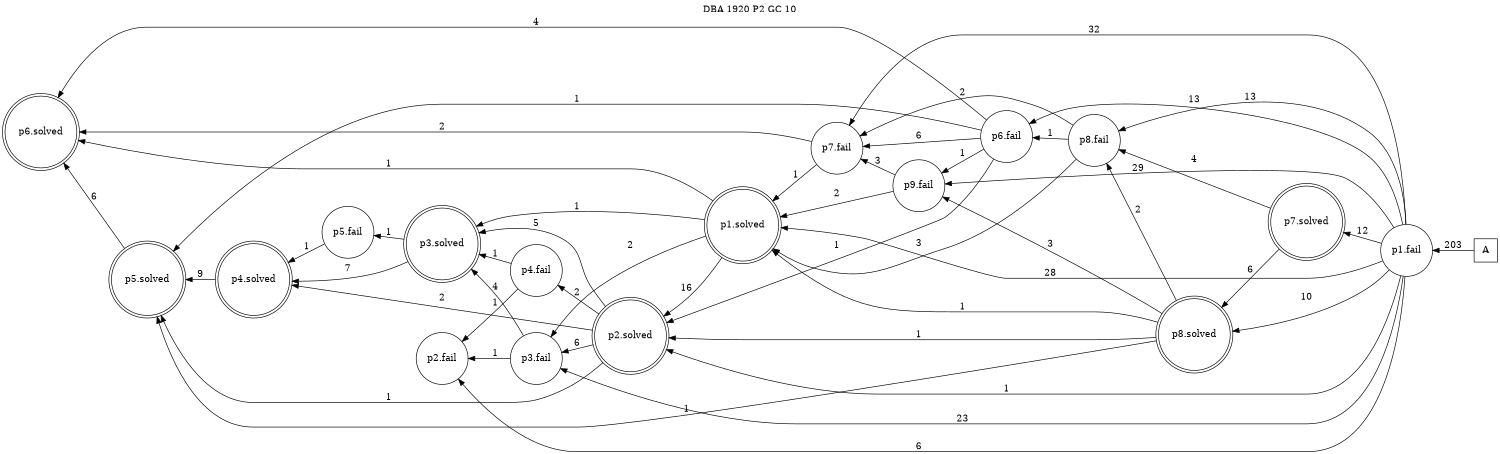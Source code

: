 digraph DBA_1920_P2_GC_10_GOOD {
labelloc="tl"
label= " DBA 1920 P2 GC 10 "
rankdir="RL";
graph [ size=" 10 , 10 !"]

"A" [shape="square" label="A"]
"p1.fail" [shape="circle" label="p1.fail"]
"p9.fail" [shape="circle" label="p9.fail"]
"p2.fail" [shape="circle" label="p2.fail"]
"p3.fail" [shape="circle" label="p3.fail"]
"p1.solved" [shape="doublecircle" label="p1.solved"]
"p2.solved" [shape="doublecircle" label="p2.solved"]
"p3.solved" [shape="doublecircle" label="p3.solved"]
"p4.solved" [shape="doublecircle" label="p4.solved"]
"p5.solved" [shape="doublecircle" label="p5.solved"]
"p7.solved" [shape="doublecircle" label="p7.solved"]
"p8.fail" [shape="circle" label="p8.fail"]
"p6.fail" [shape="circle" label="p6.fail"]
"p7.fail" [shape="circle" label="p7.fail"]
"p4.fail" [shape="circle" label="p4.fail"]
"p5.fail" [shape="circle" label="p5.fail"]
"p6.solved" [shape="doublecircle" label="p6.solved"]
"p8.solved" [shape="doublecircle" label="p8.solved"]
"A" -> "p1.fail" [ label=203]
"p1.fail" -> "p9.fail" [ label=29]
"p1.fail" -> "p2.fail" [ label=6]
"p1.fail" -> "p3.fail" [ label=23]
"p1.fail" -> "p1.solved" [ label=28]
"p1.fail" -> "p2.solved" [ label=1]
"p1.fail" -> "p7.solved" [ label=12]
"p1.fail" -> "p8.fail" [ label=13]
"p1.fail" -> "p6.fail" [ label=13]
"p1.fail" -> "p7.fail" [ label=32]
"p1.fail" -> "p8.solved" [ label=10]
"p9.fail" -> "p1.solved" [ label=2]
"p9.fail" -> "p7.fail" [ label=3]
"p3.fail" -> "p2.fail" [ label=1]
"p3.fail" -> "p3.solved" [ label=4]
"p1.solved" -> "p3.fail" [ label=2]
"p1.solved" -> "p2.solved" [ label=16]
"p1.solved" -> "p3.solved" [ label=1]
"p1.solved" -> "p6.solved" [ label=1]
"p2.solved" -> "p3.fail" [ label=6]
"p2.solved" -> "p3.solved" [ label=5]
"p2.solved" -> "p4.solved" [ label=2]
"p2.solved" -> "p5.solved" [ label=1]
"p2.solved" -> "p4.fail" [ label=2]
"p3.solved" -> "p4.solved" [ label=7]
"p3.solved" -> "p5.fail" [ label=1]
"p4.solved" -> "p5.solved" [ label=9]
"p5.solved" -> "p6.solved" [ label=6]
"p7.solved" -> "p8.fail" [ label=4]
"p7.solved" -> "p8.solved" [ label=6]
"p8.fail" -> "p1.solved" [ label=3]
"p8.fail" -> "p6.fail" [ label=1]
"p8.fail" -> "p7.fail" [ label=2]
"p6.fail" -> "p9.fail" [ label=1]
"p6.fail" -> "p2.solved" [ label=1]
"p6.fail" -> "p5.solved" [ label=1]
"p6.fail" -> "p7.fail" [ label=6]
"p6.fail" -> "p6.solved" [ label=4]
"p7.fail" -> "p1.solved" [ label=1]
"p7.fail" -> "p6.solved" [ label=2]
"p4.fail" -> "p2.fail" [ label=1]
"p4.fail" -> "p3.solved" [ label=1]
"p5.fail" -> "p4.solved" [ label=1]
"p8.solved" -> "p9.fail" [ label=3]
"p8.solved" -> "p1.solved" [ label=1]
"p8.solved" -> "p2.solved" [ label=1]
"p8.solved" -> "p5.solved" [ label=1]
"p8.solved" -> "p8.fail" [ label=2]
}
